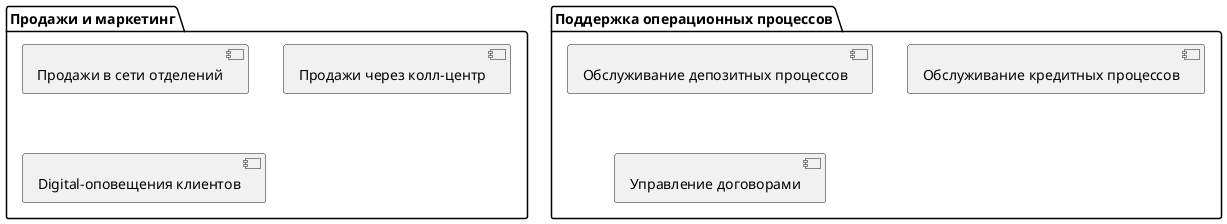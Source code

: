 @startuml
package "Продажи и маркетинг" {
    [Продажи в сети отделений]
    [Продажи через колл-центр]
    [Digital-оповещения клиентов]
}
package "Поддержка операционных процессов" {
    [Обслуживание депозитных процессов]
    [Обслуживание кредитных процессов]
    [Управление договорами]
}
@enduml